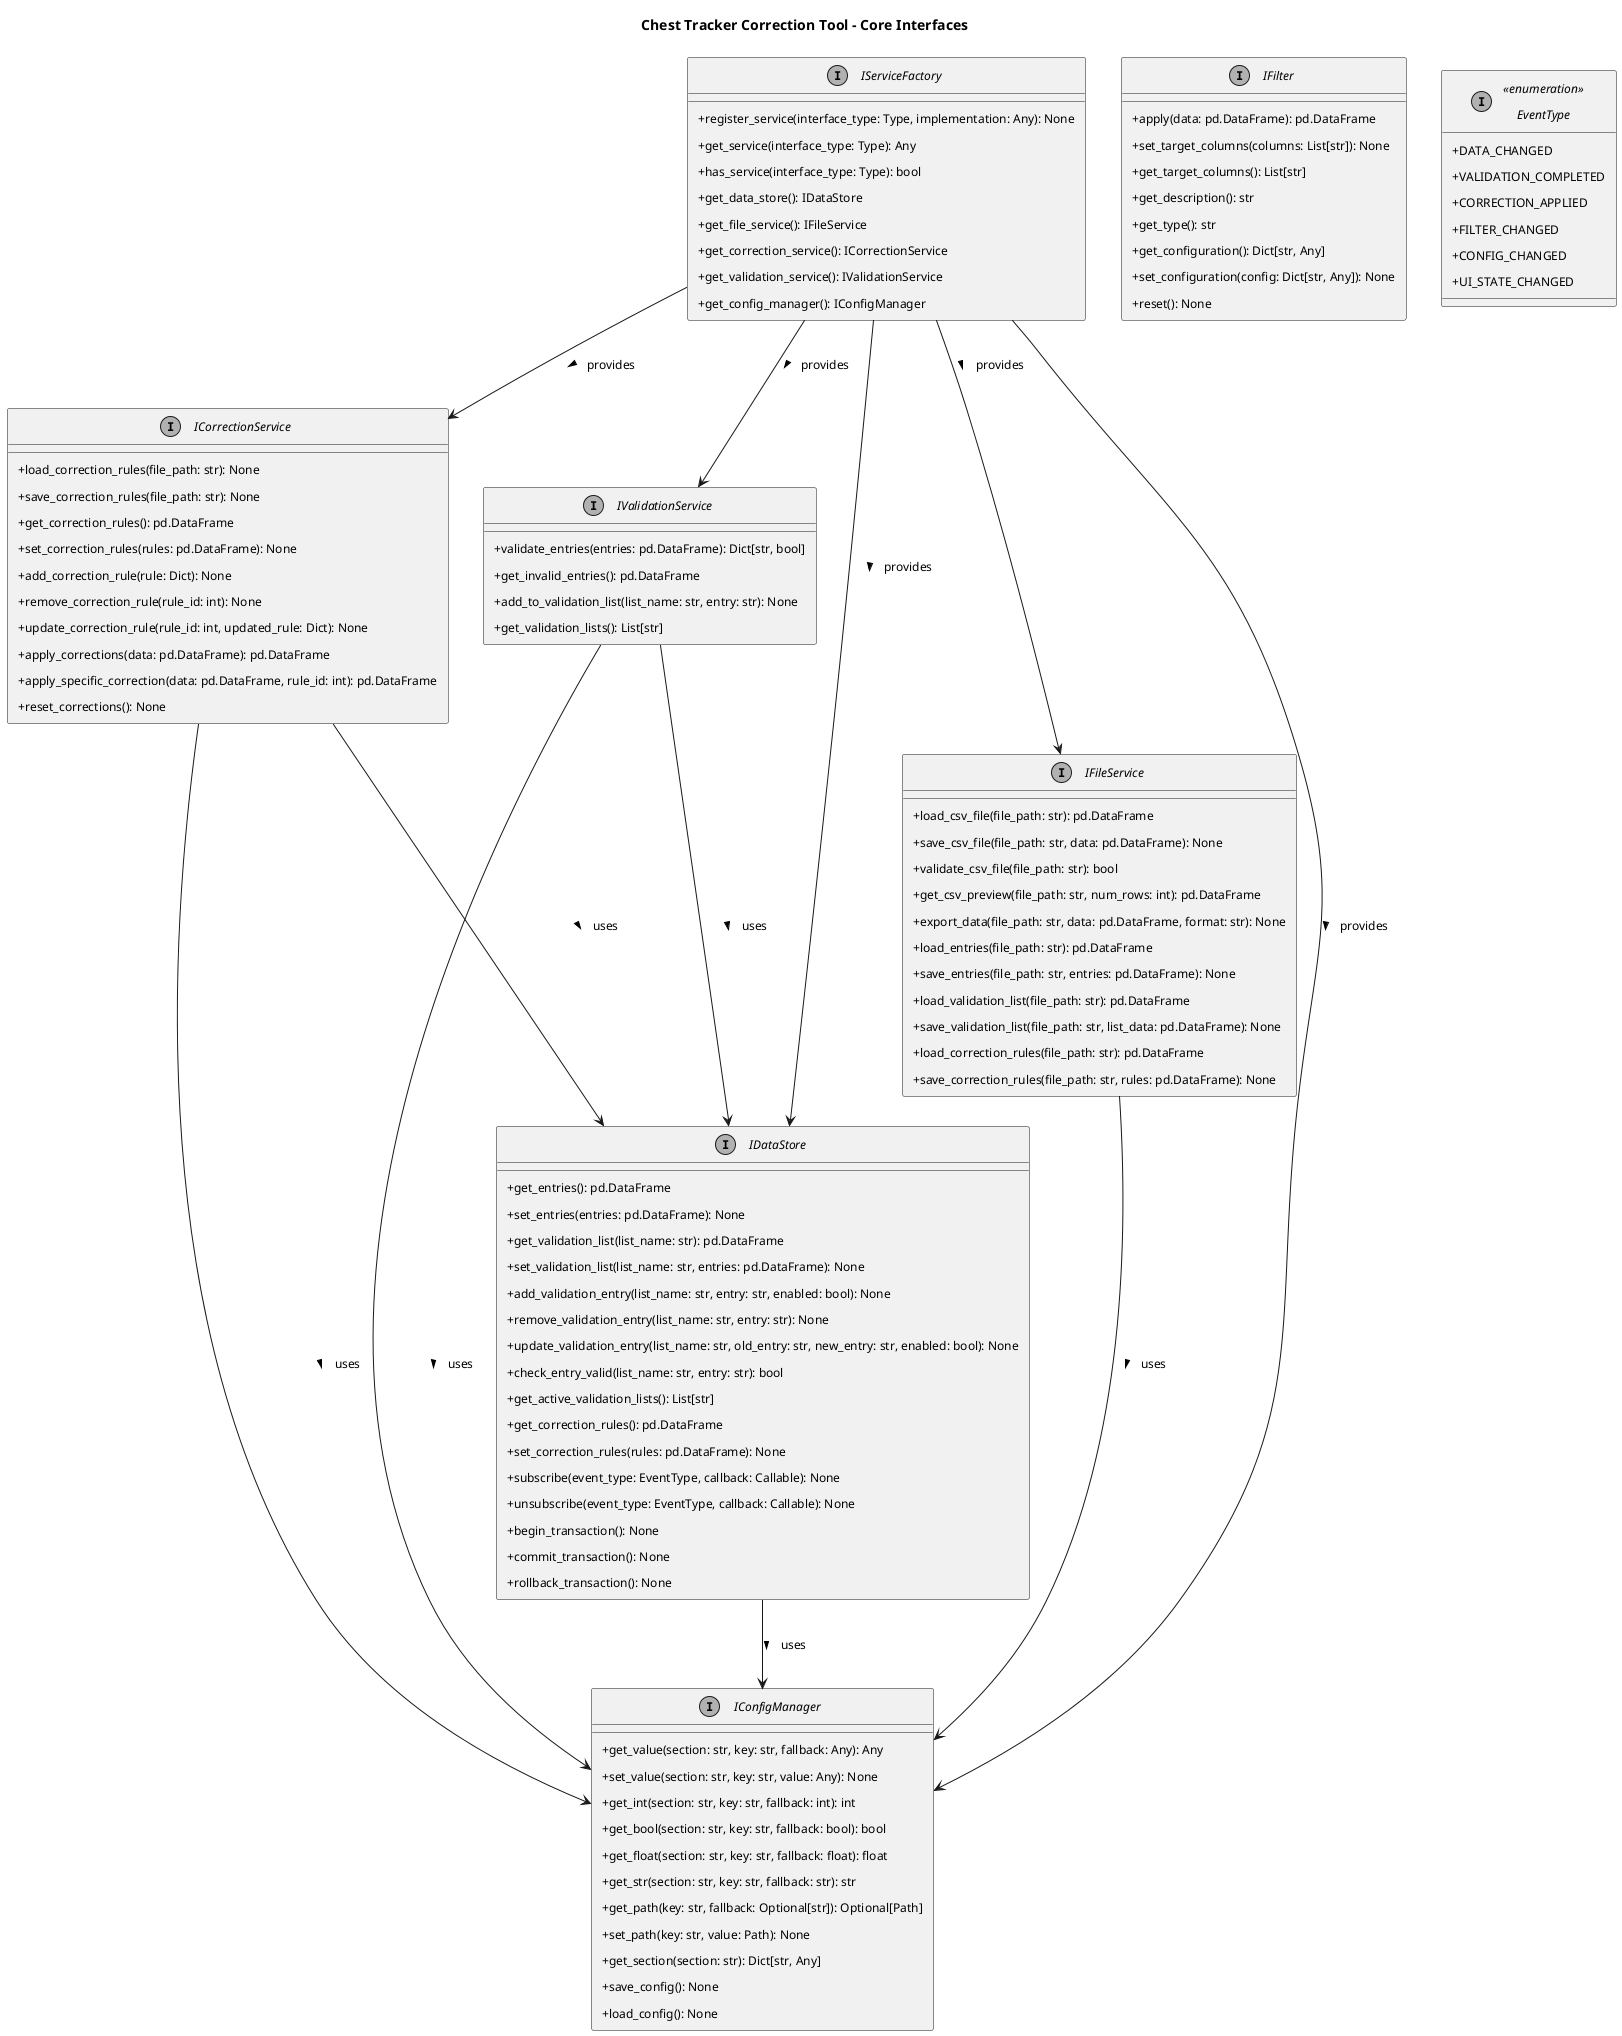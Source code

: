 @startuml Core Interfaces

' Theme and styling
skinparam monochrome true
skinparam defaultFontName Arial
skinparam defaultFontSize 12
skinparam padding 5
skinparam packageStyle rectangle
skinparam classAttributeIconSize 0

' Title
title Chest Tracker Correction Tool - Core Interfaces

' Interfaces
interface "IDataStore" as IDataStore {
  +get_entries(): pd.DataFrame
  +set_entries(entries: pd.DataFrame): None
  +get_validation_list(list_name: str): pd.DataFrame
  +set_validation_list(list_name: str, entries: pd.DataFrame): None
  +add_validation_entry(list_name: str, entry: str, enabled: bool): None
  +remove_validation_entry(list_name: str, entry: str): None
  +update_validation_entry(list_name: str, old_entry: str, new_entry: str, enabled: bool): None
  +check_entry_valid(list_name: str, entry: str): bool
  +get_active_validation_lists(): List[str]
  +get_correction_rules(): pd.DataFrame
  +set_correction_rules(rules: pd.DataFrame): None
  +subscribe(event_type: EventType, callback: Callable): None
  +unsubscribe(event_type: EventType, callback: Callable): None
  +begin_transaction(): None
  +commit_transaction(): None
  +rollback_transaction(): None
}

interface "IFileService" as IFileService {
  +load_csv_file(file_path: str): pd.DataFrame
  +save_csv_file(file_path: str, data: pd.DataFrame): None
  +validate_csv_file(file_path: str): bool
  +get_csv_preview(file_path: str, num_rows: int): pd.DataFrame
  +export_data(file_path: str, data: pd.DataFrame, format: str): None
  +load_entries(file_path: str): pd.DataFrame
  +save_entries(file_path: str, entries: pd.DataFrame): None
  +load_validation_list(file_path: str): pd.DataFrame
  +save_validation_list(file_path: str, list_data: pd.DataFrame): None
  +load_correction_rules(file_path: str): pd.DataFrame
  +save_correction_rules(file_path: str, rules: pd.DataFrame): None
}

interface "ICorrectionService" as ICorrectionService {
  +load_correction_rules(file_path: str): None
  +save_correction_rules(file_path: str): None
  +get_correction_rules(): pd.DataFrame
  +set_correction_rules(rules: pd.DataFrame): None
  +add_correction_rule(rule: Dict): None
  +remove_correction_rule(rule_id: int): None
  +update_correction_rule(rule_id: int, updated_rule: Dict): None
  +apply_corrections(data: pd.DataFrame): pd.DataFrame
  +apply_specific_correction(data: pd.DataFrame, rule_id: int): pd.DataFrame
  +reset_corrections(): None
}

interface "IValidationService" as IValidationService {
  +validate_entries(entries: pd.DataFrame): Dict[str, bool]
  +get_invalid_entries(): pd.DataFrame
  +add_to_validation_list(list_name: str, entry: str): None
  +get_validation_lists(): List[str]
}

interface "IConfigManager" as IConfigManager {
  +get_value(section: str, key: str, fallback: Any): Any
  +set_value(section: str, key: str, value: Any): None
  +get_int(section: str, key: str, fallback: int): int
  +get_bool(section: str, key: str, fallback: bool): bool
  +get_float(section: str, key: str, fallback: float): float
  +get_str(section: str, key: str, fallback: str): str
  +get_path(key: str, fallback: Optional[str]): Optional[Path]
  +set_path(key: str, value: Path): None
  +get_section(section: str): Dict[str, Any]
  +save_config(): None
  +load_config(): None
}

interface "IServiceFactory" as IServiceFactory {
  +register_service(interface_type: Type, implementation: Any): None
  +get_service(interface_type: Type): Any
  +has_service(interface_type: Type): bool
  +get_data_store(): IDataStore
  +get_file_service(): IFileService
  +get_correction_service(): ICorrectionService
  +get_validation_service(): IValidationService
  +get_config_manager(): IConfigManager
}

interface "IFilter" as IFilter {
  +apply(data: pd.DataFrame): pd.DataFrame
  +set_target_columns(columns: List[str]): None
  +get_target_columns(): List[str]
  +get_description(): str
  +get_type(): str
  +get_configuration(): Dict[str, Any]
  +set_configuration(config: Dict[str, Any]): None
  +reset(): None
}

interface "EventType" as EventType << enumeration >> {
  +DATA_CHANGED
  +VALIDATION_COMPLETED
  +CORRECTION_APPLIED
  +FILTER_CHANGED
  +CONFIG_CHANGED
  +UI_STATE_CHANGED
}

' Relationships and dependencies
IServiceFactory --> IDataStore : provides >
IServiceFactory --> IFileService : provides >
IServiceFactory --> ICorrectionService : provides >
IServiceFactory --> IValidationService : provides >
IServiceFactory --> IConfigManager : provides >

IValidationService --> IDataStore : uses >
ICorrectionService --> IDataStore : uses >
IValidationService --> IConfigManager : uses >
ICorrectionService --> IConfigManager : uses >
IFileService --> IConfigManager : uses >
IDataStore --> IConfigManager : uses >

@enduml 